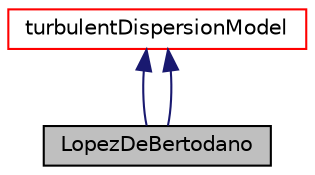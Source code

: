 digraph "LopezDeBertodano"
{
  bgcolor="transparent";
  edge [fontname="Helvetica",fontsize="10",labelfontname="Helvetica",labelfontsize="10"];
  node [fontname="Helvetica",fontsize="10",shape=record];
  Node2 [label="LopezDeBertodano",height=0.2,width=0.4,color="black", fillcolor="grey75", style="filled", fontcolor="black"];
  Node3 -> Node2 [dir="back",color="midnightblue",fontsize="10",style="solid",fontname="Helvetica"];
  Node3 [label="turbulentDispersionModel",height=0.2,width=0.4,color="red",URL="$a02544.html"];
  Node3 -> Node2 [dir="back",color="midnightblue",fontsize="10",style="solid",fontname="Helvetica"];
}
